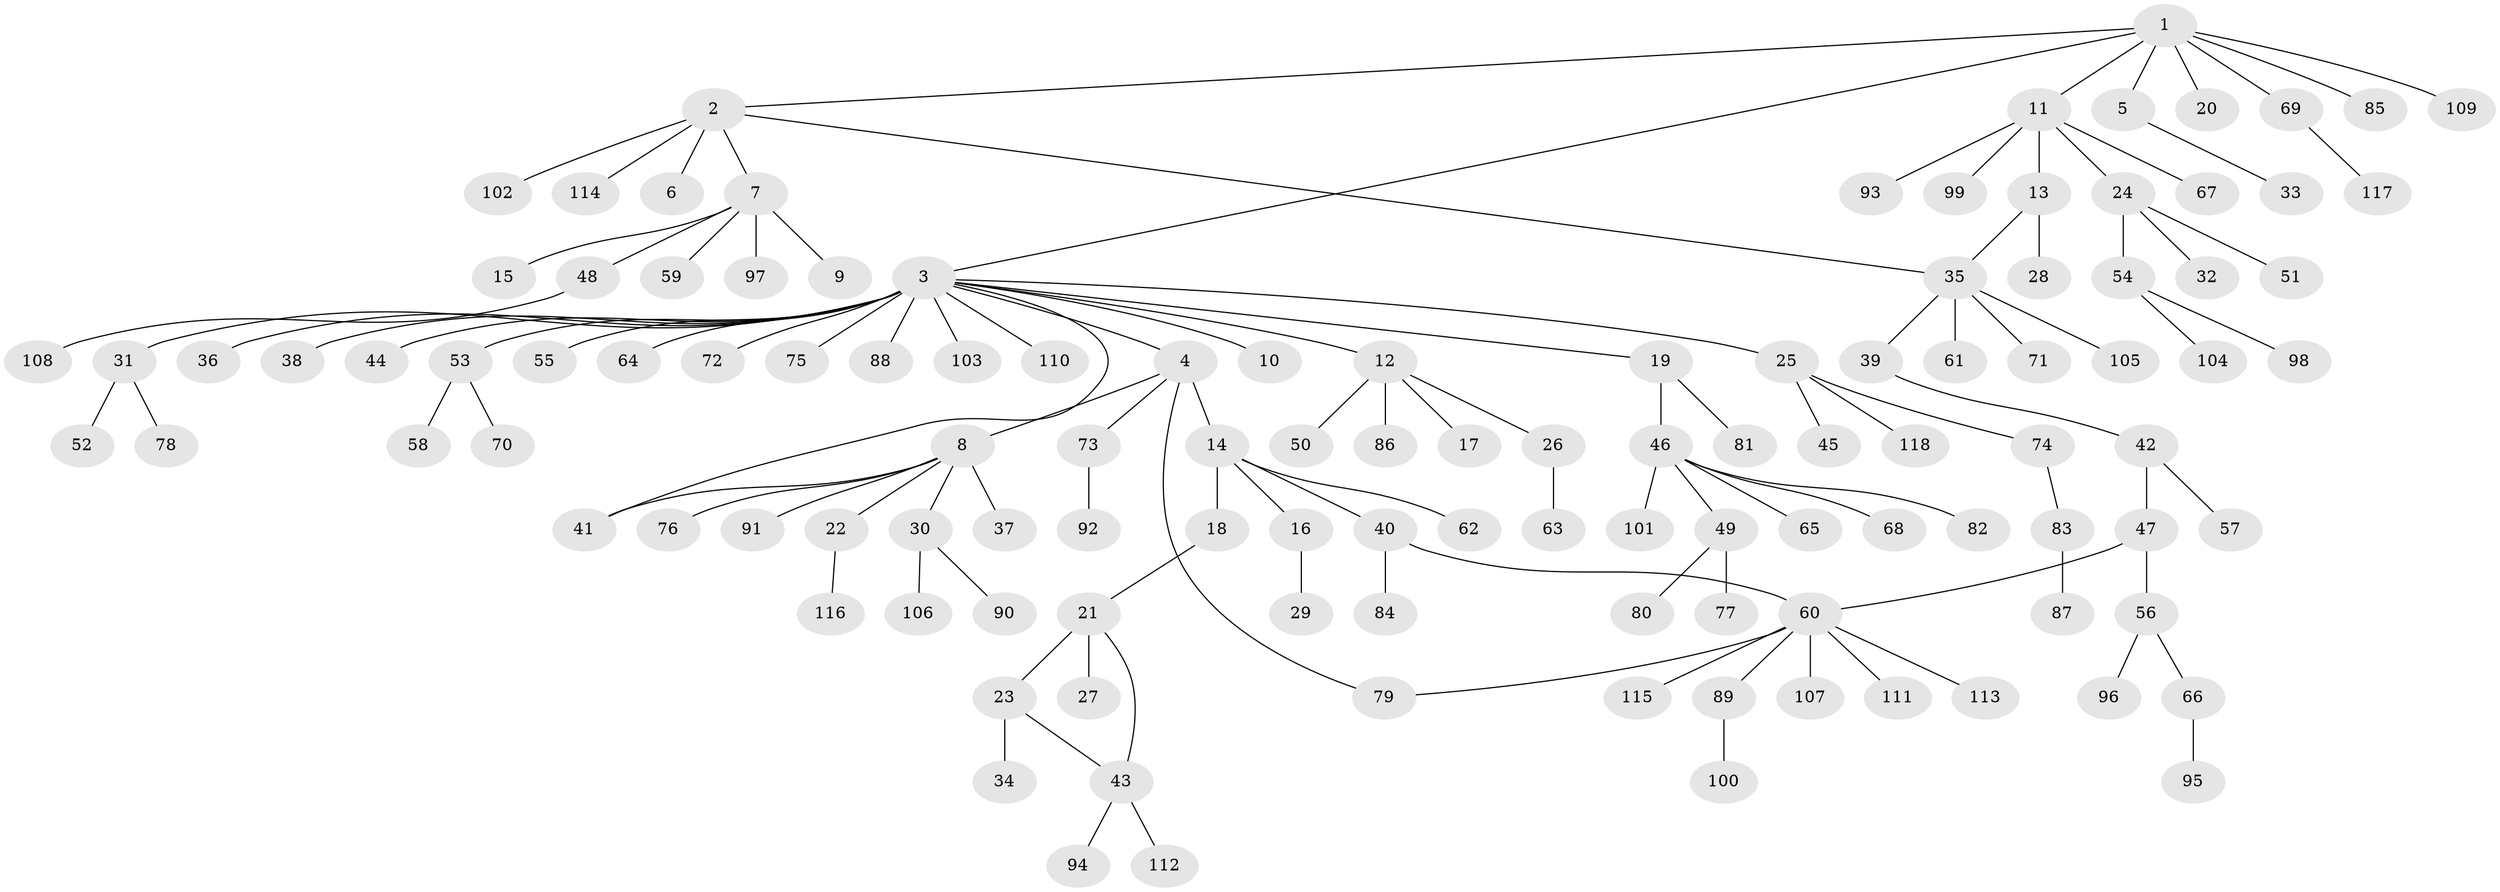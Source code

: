 // Generated by graph-tools (version 1.1) at 2025/25/03/09/25 03:25:54]
// undirected, 118 vertices, 122 edges
graph export_dot {
graph [start="1"]
  node [color=gray90,style=filled];
  1;
  2;
  3;
  4;
  5;
  6;
  7;
  8;
  9;
  10;
  11;
  12;
  13;
  14;
  15;
  16;
  17;
  18;
  19;
  20;
  21;
  22;
  23;
  24;
  25;
  26;
  27;
  28;
  29;
  30;
  31;
  32;
  33;
  34;
  35;
  36;
  37;
  38;
  39;
  40;
  41;
  42;
  43;
  44;
  45;
  46;
  47;
  48;
  49;
  50;
  51;
  52;
  53;
  54;
  55;
  56;
  57;
  58;
  59;
  60;
  61;
  62;
  63;
  64;
  65;
  66;
  67;
  68;
  69;
  70;
  71;
  72;
  73;
  74;
  75;
  76;
  77;
  78;
  79;
  80;
  81;
  82;
  83;
  84;
  85;
  86;
  87;
  88;
  89;
  90;
  91;
  92;
  93;
  94;
  95;
  96;
  97;
  98;
  99;
  100;
  101;
  102;
  103;
  104;
  105;
  106;
  107;
  108;
  109;
  110;
  111;
  112;
  113;
  114;
  115;
  116;
  117;
  118;
  1 -- 2;
  1 -- 3;
  1 -- 5;
  1 -- 11;
  1 -- 20;
  1 -- 69;
  1 -- 85;
  1 -- 109;
  2 -- 6;
  2 -- 7;
  2 -- 35;
  2 -- 102;
  2 -- 114;
  3 -- 4;
  3 -- 10;
  3 -- 12;
  3 -- 19;
  3 -- 25;
  3 -- 31;
  3 -- 36;
  3 -- 38;
  3 -- 41;
  3 -- 44;
  3 -- 53;
  3 -- 55;
  3 -- 64;
  3 -- 72;
  3 -- 75;
  3 -- 88;
  3 -- 103;
  3 -- 110;
  4 -- 8;
  4 -- 14;
  4 -- 73;
  4 -- 79;
  5 -- 33;
  7 -- 9;
  7 -- 15;
  7 -- 48;
  7 -- 59;
  7 -- 97;
  8 -- 22;
  8 -- 30;
  8 -- 37;
  8 -- 41;
  8 -- 76;
  8 -- 91;
  11 -- 13;
  11 -- 24;
  11 -- 67;
  11 -- 93;
  11 -- 99;
  12 -- 17;
  12 -- 26;
  12 -- 50;
  12 -- 86;
  13 -- 28;
  13 -- 35;
  14 -- 16;
  14 -- 18;
  14 -- 40;
  14 -- 62;
  16 -- 29;
  18 -- 21;
  19 -- 46;
  19 -- 81;
  21 -- 23;
  21 -- 27;
  21 -- 43;
  22 -- 116;
  23 -- 34;
  23 -- 43;
  24 -- 32;
  24 -- 51;
  24 -- 54;
  25 -- 45;
  25 -- 74;
  25 -- 118;
  26 -- 63;
  30 -- 90;
  30 -- 106;
  31 -- 52;
  31 -- 78;
  35 -- 39;
  35 -- 61;
  35 -- 71;
  35 -- 105;
  39 -- 42;
  40 -- 60;
  40 -- 84;
  42 -- 47;
  42 -- 57;
  43 -- 94;
  43 -- 112;
  46 -- 49;
  46 -- 65;
  46 -- 68;
  46 -- 82;
  46 -- 101;
  47 -- 56;
  47 -- 60;
  48 -- 108;
  49 -- 77;
  49 -- 80;
  53 -- 58;
  53 -- 70;
  54 -- 98;
  54 -- 104;
  56 -- 66;
  56 -- 96;
  60 -- 79;
  60 -- 89;
  60 -- 107;
  60 -- 111;
  60 -- 113;
  60 -- 115;
  66 -- 95;
  69 -- 117;
  73 -- 92;
  74 -- 83;
  83 -- 87;
  89 -- 100;
}
